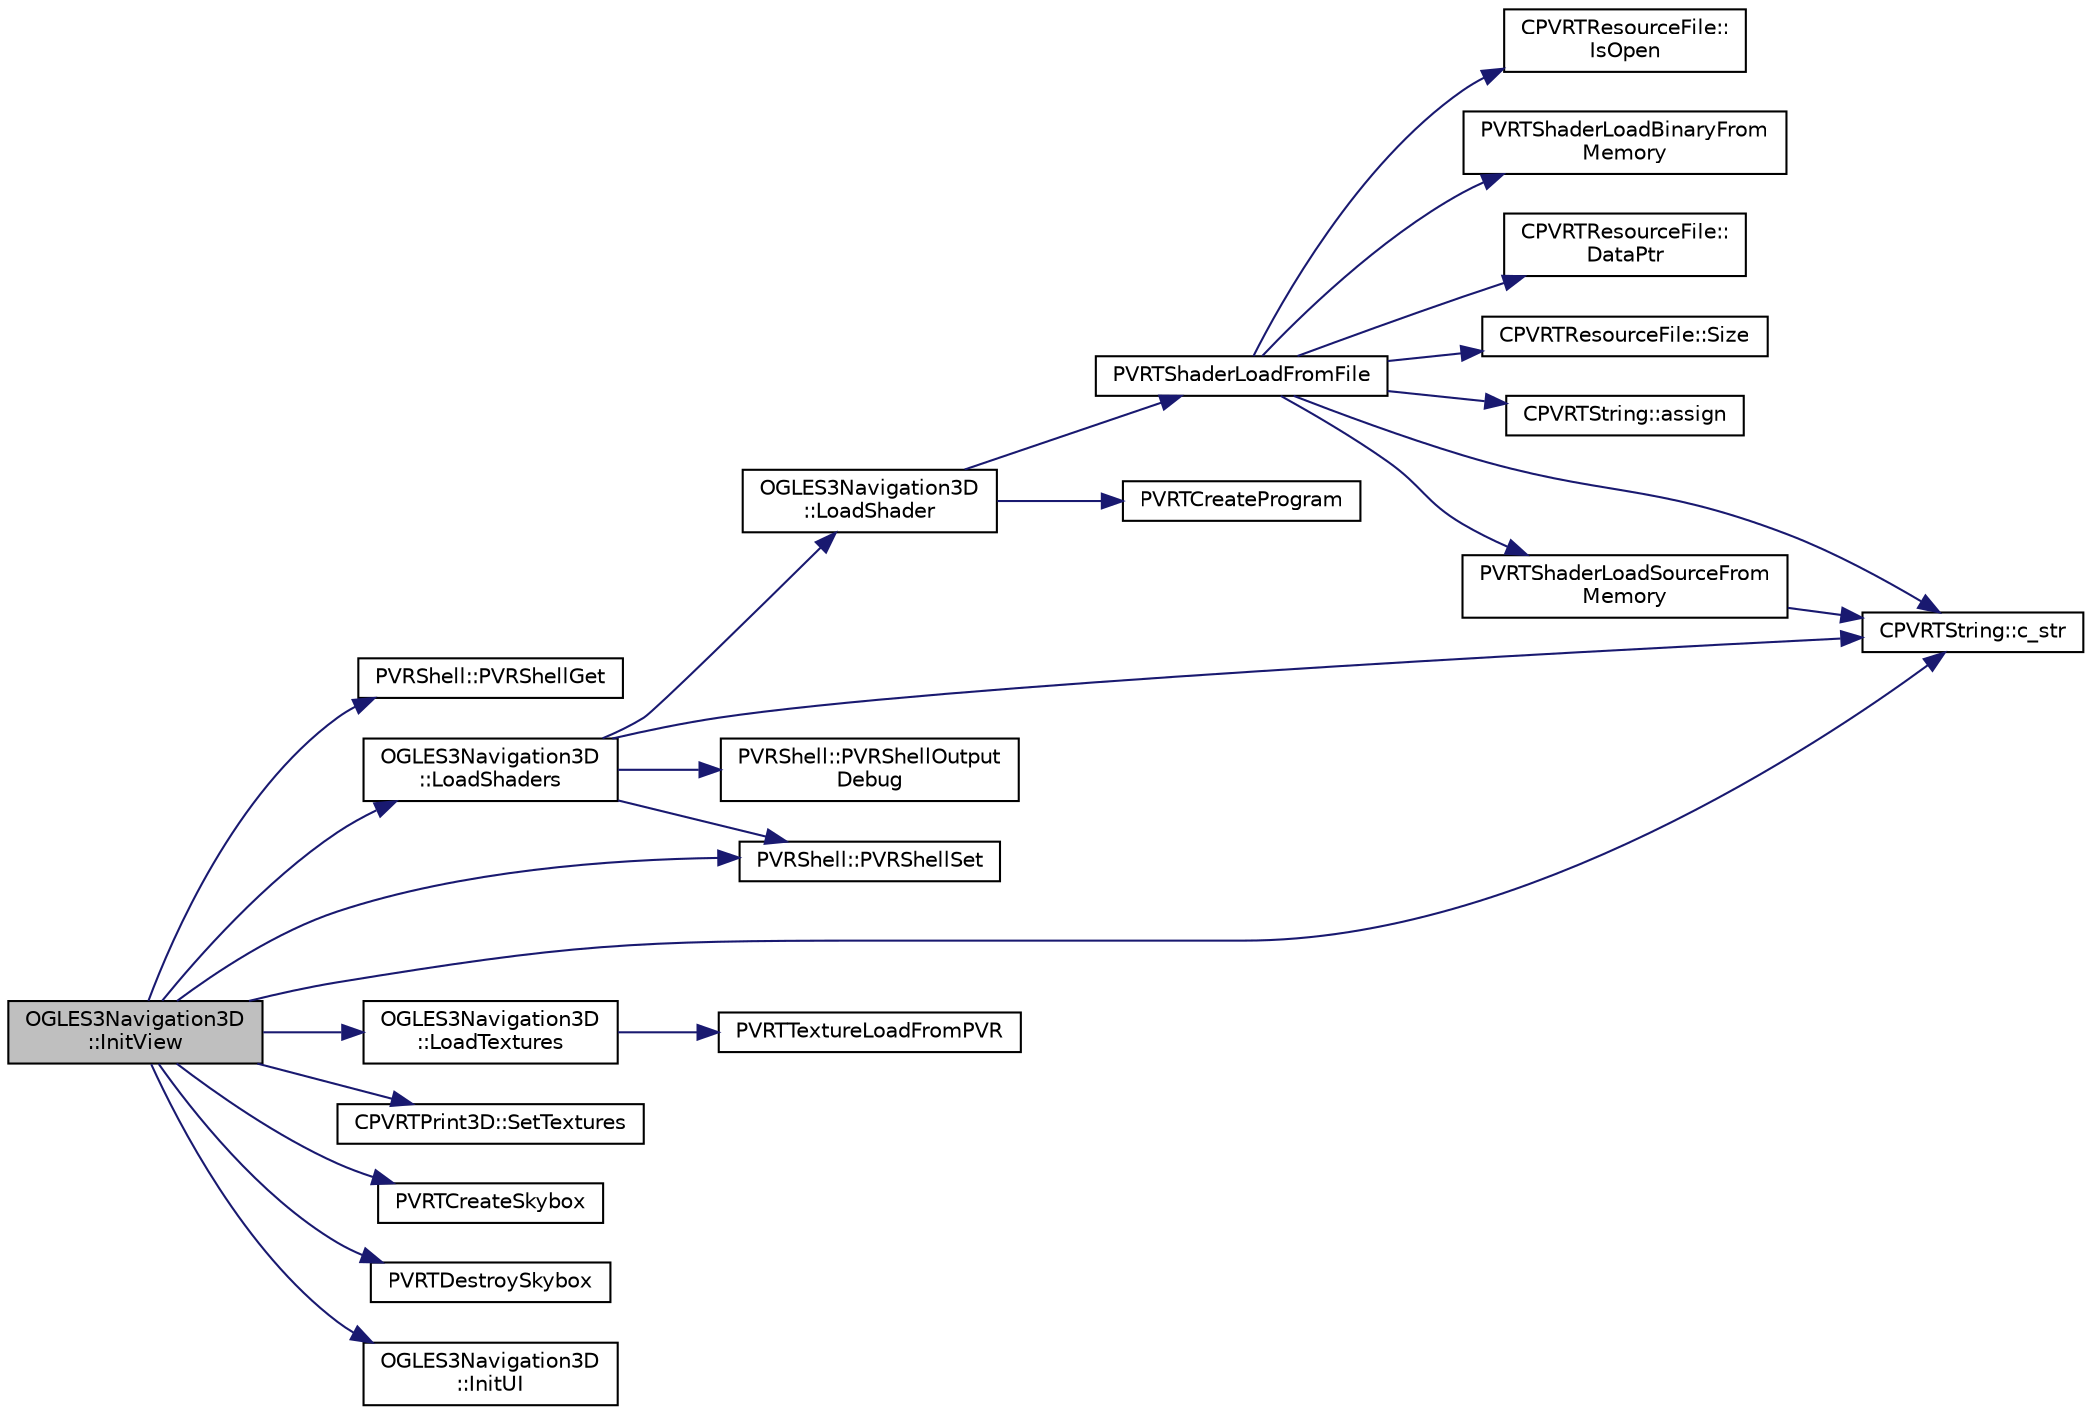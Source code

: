digraph "OGLES3Navigation3D::InitView"
{
  edge [fontname="Helvetica",fontsize="10",labelfontname="Helvetica",labelfontsize="10"];
  node [fontname="Helvetica",fontsize="10",shape=record];
  rankdir="LR";
  Node1 [label="OGLES3Navigation3D\l::InitView",height=0.2,width=0.4,color="black", fillcolor="grey75", style="filled", fontcolor="black"];
  Node1 -> Node2 [color="midnightblue",fontsize="10",style="solid",fontname="Helvetica"];
  Node2 [label="PVRShell::PVRShellGet",height=0.2,width=0.4,color="black", fillcolor="white", style="filled",URL="$class_p_v_r_shell.html#ad58b00376cdae7a8aeea41fc17367bfd",tooltip="This function is used to get parameters from the PVRShell. It can be called from anywhere in the prog..."];
  Node1 -> Node3 [color="midnightblue",fontsize="10",style="solid",fontname="Helvetica"];
  Node3 [label="OGLES3Navigation3D\l::LoadShaders",height=0.2,width=0.4,color="black", fillcolor="white", style="filled",URL="$class_o_g_l_e_s3_navigation3_d.html#a26bd16afa44a20214d5aa772ba1d8a2a"];
  Node3 -> Node4 [color="midnightblue",fontsize="10",style="solid",fontname="Helvetica"];
  Node4 [label="OGLES3Navigation3D\l::LoadShader",height=0.2,width=0.4,color="black", fillcolor="white", style="filled",URL="$class_o_g_l_e_s3_navigation3_d.html#ab76bc61b042c223063e14427469289d0"];
  Node4 -> Node5 [color="midnightblue",fontsize="10",style="solid",fontname="Helvetica"];
  Node5 [label="PVRTShaderLoadFromFile",height=0.2,width=0.4,color="black", fillcolor="white", style="filled",URL="$group___a_p_i___o_g_l_e_s2.html#ga568b6b49364c381f51f873e86d125138",tooltip="Loads a shader file into memory and passes it to the GL. It also passes defines that need to be pre-a..."];
  Node5 -> Node6 [color="midnightblue",fontsize="10",style="solid",fontname="Helvetica"];
  Node6 [label="CPVRTResourceFile::\lIsOpen",height=0.2,width=0.4,color="black", fillcolor="white", style="filled",URL="$class_c_p_v_r_t_resource_file.html#a484df820e9829438c0601bbc0aef7797",tooltip="Is the file open. "];
  Node5 -> Node7 [color="midnightblue",fontsize="10",style="solid",fontname="Helvetica"];
  Node7 [label="PVRTShaderLoadBinaryFrom\lMemory",height=0.2,width=0.4,color="black", fillcolor="white", style="filled",URL="$group___a_p_i___o_g_l_e_s2.html#gaeae857167097428a210514c0695a3ac7",tooltip="Takes a shader binary from memory and passes it to the GL. "];
  Node5 -> Node8 [color="midnightblue",fontsize="10",style="solid",fontname="Helvetica"];
  Node8 [label="CPVRTResourceFile::\lDataPtr",height=0.2,width=0.4,color="black", fillcolor="white", style="filled",URL="$class_c_p_v_r_t_resource_file.html#af3da413665ad9e932ae95676f3605781",tooltip="Returns a pointer to the file data. If the data is expected to be a string don&#39;t assume that it is nu..."];
  Node5 -> Node9 [color="midnightblue",fontsize="10",style="solid",fontname="Helvetica"];
  Node9 [label="CPVRTResourceFile::Size",height=0.2,width=0.4,color="black", fillcolor="white", style="filled",URL="$class_c_p_v_r_t_resource_file.html#adfd470f542fd27ee904966b116afd617",tooltip="Returns the size of the opened file. "];
  Node5 -> Node10 [color="midnightblue",fontsize="10",style="solid",fontname="Helvetica"];
  Node10 [label="CPVRTString::assign",height=0.2,width=0.4,color="black", fillcolor="white", style="filled",URL="$class_c_p_v_r_t_string.html#ada0fed209f3ddcb45cde07eff41b718a",tooltip="Assigns the string to the string _Ptr. "];
  Node5 -> Node11 [color="midnightblue",fontsize="10",style="solid",fontname="Helvetica"];
  Node11 [label="CPVRTString::c_str",height=0.2,width=0.4,color="black", fillcolor="white", style="filled",URL="$class_c_p_v_r_t_string.html#aabd1f2848c4b1d65e7418b264502687d",tooltip="Returns a const char* pointer of the string. "];
  Node5 -> Node12 [color="midnightblue",fontsize="10",style="solid",fontname="Helvetica"];
  Node12 [label="PVRTShaderLoadSourceFrom\lMemory",height=0.2,width=0.4,color="black", fillcolor="white", style="filled",URL="$group___a_p_i___o_g_l_e_s2.html#ga01702688579886d94df09c62817fab6c",tooltip="Loads a shader source code into memory and compiles it. It also pre-appends the array of defines that..."];
  Node12 -> Node11 [color="midnightblue",fontsize="10",style="solid",fontname="Helvetica"];
  Node4 -> Node13 [color="midnightblue",fontsize="10",style="solid",fontname="Helvetica"];
  Node13 [label="PVRTCreateProgram",height=0.2,width=0.4,color="black", fillcolor="white", style="filled",URL="$group___a_p_i___o_g_l_e_s2.html#ga47ba5cd4baf3d8541e222081b521d5c6",tooltip="Links a shader program. "];
  Node3 -> Node14 [color="midnightblue",fontsize="10",style="solid",fontname="Helvetica"];
  Node14 [label="PVRShell::PVRShellOutput\lDebug",height=0.2,width=0.4,color="black", fillcolor="white", style="filled",URL="$class_p_v_r_shell.html#a143d693b1c6e373b29485c1be51d1010",tooltip="Writes the resultant string to the debug output (e.g. using printf(), OutputDebugString(), ...). Check the SDK release notes for details on how the string is output. "];
  Node3 -> Node15 [color="midnightblue",fontsize="10",style="solid",fontname="Helvetica"];
  Node15 [label="PVRShell::PVRShellSet",height=0.2,width=0.4,color="black", fillcolor="white", style="filled",URL="$class_p_v_r_shell.html#afe4052dde87d659948defdd63529eee6",tooltip="This function is used to pass preferences to the PVRShell. If used, this function must be called from..."];
  Node3 -> Node11 [color="midnightblue",fontsize="10",style="solid",fontname="Helvetica"];
  Node1 -> Node15 [color="midnightblue",fontsize="10",style="solid",fontname="Helvetica"];
  Node1 -> Node11 [color="midnightblue",fontsize="10",style="solid",fontname="Helvetica"];
  Node1 -> Node16 [color="midnightblue",fontsize="10",style="solid",fontname="Helvetica"];
  Node16 [label="OGLES3Navigation3D\l::LoadTextures",height=0.2,width=0.4,color="black", fillcolor="white", style="filled",URL="$class_o_g_l_e_s3_navigation3_d.html#a6e215c6efc9e303903ff7ea2aabe1558"];
  Node16 -> Node17 [color="midnightblue",fontsize="10",style="solid",fontname="Helvetica"];
  Node17 [label="PVRTTextureLoadFromPVR",height=0.2,width=0.4,color="black", fillcolor="white", style="filled",URL="$group___a_p_i___o_g_l_e_s.html#ga6eecac4c871ba7ccdd0ef4b057a7d596",tooltip="Allows textures to be stored in binary PVR files and loaded in. Can load parts of a mipmaped texture ..."];
  Node1 -> Node18 [color="midnightblue",fontsize="10",style="solid",fontname="Helvetica"];
  Node18 [label="CPVRTPrint3D::SetTextures",height=0.2,width=0.4,color="black", fillcolor="white", style="filled",URL="$class_c_p_v_r_t_print3_d.html#a83a1fbe0a34d14a6a0d206b1e555dda7",tooltip="Initialization and texture upload of default font data. Should be called only once for a Print3D obje..."];
  Node1 -> Node19 [color="midnightblue",fontsize="10",style="solid",fontname="Helvetica"];
  Node19 [label="PVRTCreateSkybox",height=0.2,width=0.4,color="black", fillcolor="white", style="filled",URL="$_p_v_r_t_misc_8h.html#a6ab47a64fc4b3bdbf2ae273500078c83",tooltip="Creates the vertices and texture coordinates for a skybox. "];
  Node1 -> Node20 [color="midnightblue",fontsize="10",style="solid",fontname="Helvetica"];
  Node20 [label="PVRTDestroySkybox",height=0.2,width=0.4,color="black", fillcolor="white", style="filled",URL="$_p_v_r_t_misc_8h.html#a161566f65a6bd613272cea21ad0666fe",tooltip="Destroy the memory allocated for a skybox. "];
  Node1 -> Node21 [color="midnightblue",fontsize="10",style="solid",fontname="Helvetica"];
  Node21 [label="OGLES3Navigation3D\l::InitUI",height=0.2,width=0.4,color="black", fillcolor="white", style="filled",URL="$class_o_g_l_e_s3_navigation3_d.html#aeea7857bdf4ebeae6c940b74a0f4a3fd"];
}

